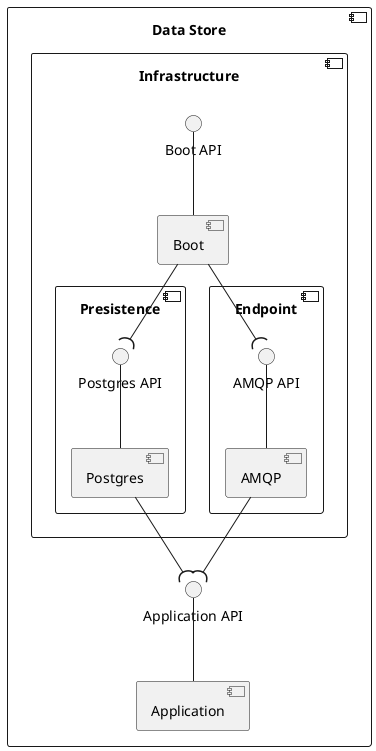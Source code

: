 @startuml logical-view-level3-data-store

skinparam Monochrome true

component "Data Store" {
    component "Application" as APP
    component "Infrastructure" as INFRA {
        component "Boot" as BOOT
        component "Presistence" as PERSIST {
            component "Postgres" as POSTG
            interface "Postgres API" as POSTG_API
        }
        component "Endpoint" as ENDPOINT {
            component "AMQP" as AMQP
            interface "AMQP API" as AMQP_API
        }
        interface "Boot API" as BOOT_API
    }

    interface "Application API" as APP_API

    POSTG_API -- POSTG
    AMQP_API -- AMQP
    APP_API -- APP
    BOOT_API -- BOOT

    AMQP --( APP_API
    POSTG --( APP_API
    BOOT --( POSTG_API
    BOOT --( AMQP_API
}

@enduml
